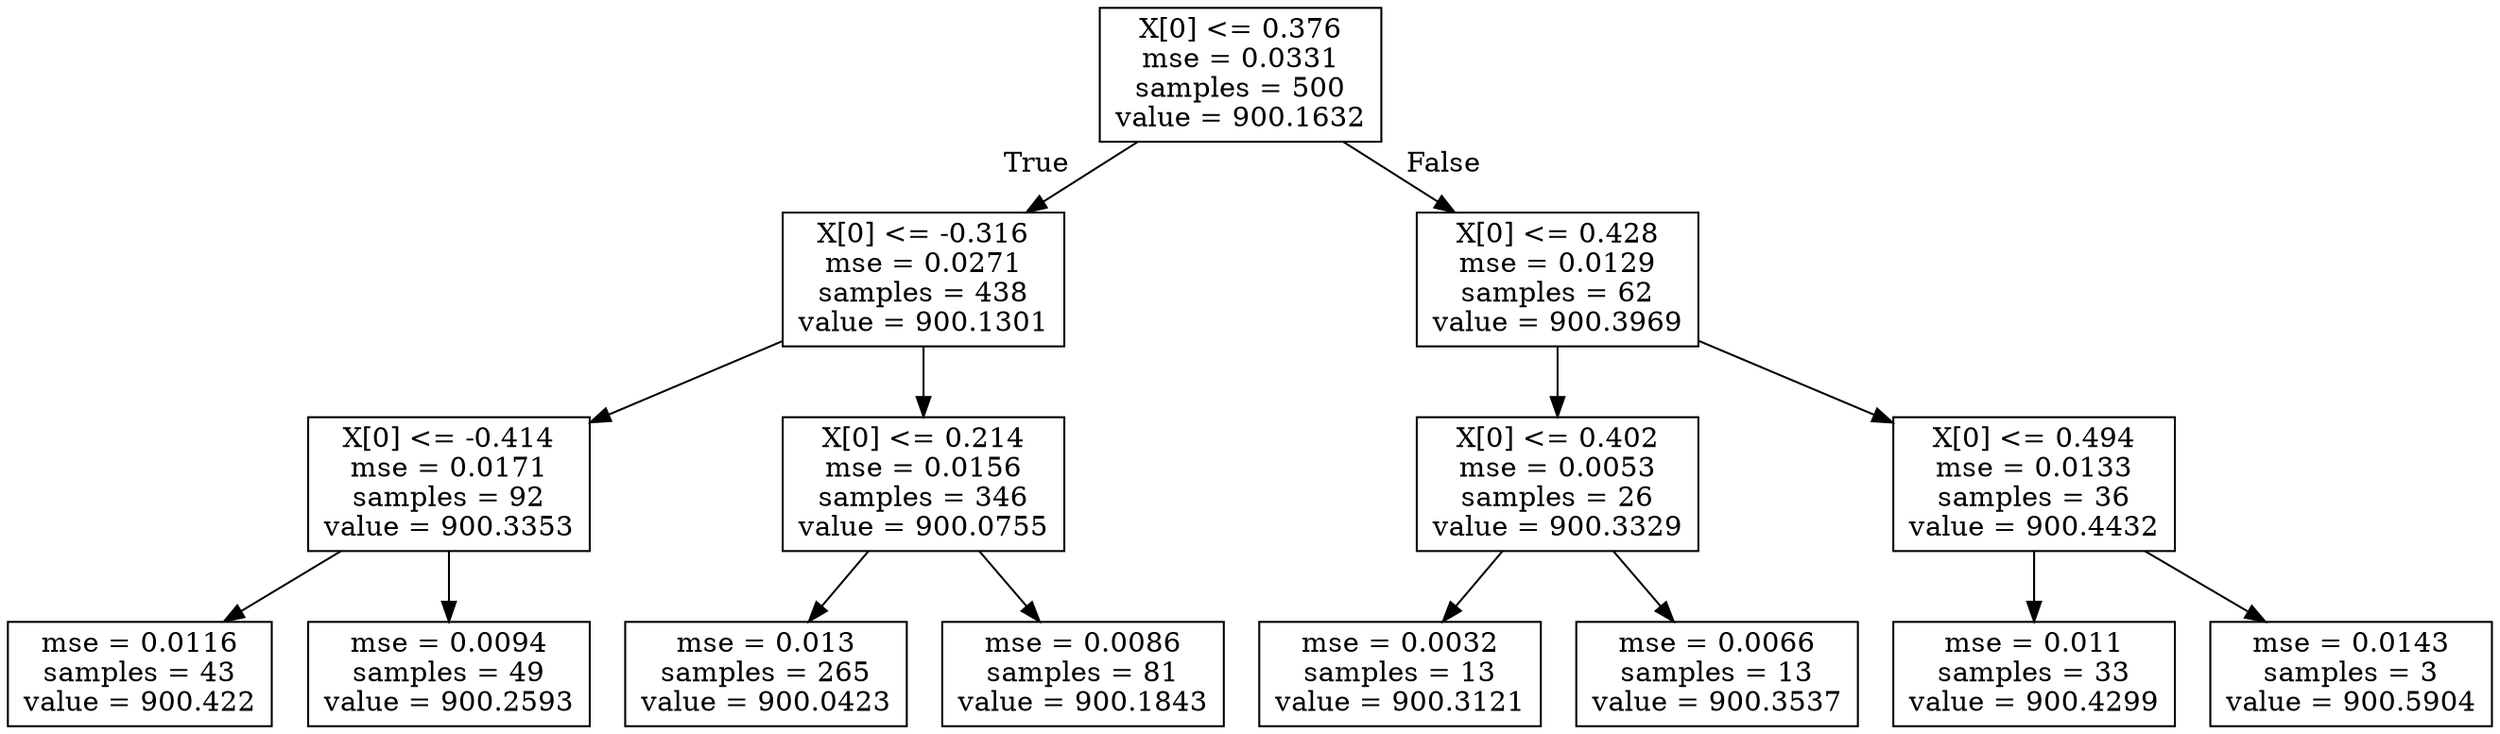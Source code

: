 digraph Tree {
node [shape=box] ;
0 [label="X[0] <= 0.376\nmse = 0.0331\nsamples = 500\nvalue = 900.1632"] ;
1 [label="X[0] <= -0.316\nmse = 0.0271\nsamples = 438\nvalue = 900.1301"] ;
0 -> 1 [labeldistance=2.5, labelangle=45, headlabel="True"] ;
2 [label="X[0] <= -0.414\nmse = 0.0171\nsamples = 92\nvalue = 900.3353"] ;
1 -> 2 ;
3 [label="mse = 0.0116\nsamples = 43\nvalue = 900.422"] ;
2 -> 3 ;
4 [label="mse = 0.0094\nsamples = 49\nvalue = 900.2593"] ;
2 -> 4 ;
5 [label="X[0] <= 0.214\nmse = 0.0156\nsamples = 346\nvalue = 900.0755"] ;
1 -> 5 ;
6 [label="mse = 0.013\nsamples = 265\nvalue = 900.0423"] ;
5 -> 6 ;
7 [label="mse = 0.0086\nsamples = 81\nvalue = 900.1843"] ;
5 -> 7 ;
8 [label="X[0] <= 0.428\nmse = 0.0129\nsamples = 62\nvalue = 900.3969"] ;
0 -> 8 [labeldistance=2.5, labelangle=-45, headlabel="False"] ;
9 [label="X[0] <= 0.402\nmse = 0.0053\nsamples = 26\nvalue = 900.3329"] ;
8 -> 9 ;
10 [label="mse = 0.0032\nsamples = 13\nvalue = 900.3121"] ;
9 -> 10 ;
11 [label="mse = 0.0066\nsamples = 13\nvalue = 900.3537"] ;
9 -> 11 ;
12 [label="X[0] <= 0.494\nmse = 0.0133\nsamples = 36\nvalue = 900.4432"] ;
8 -> 12 ;
13 [label="mse = 0.011\nsamples = 33\nvalue = 900.4299"] ;
12 -> 13 ;
14 [label="mse = 0.0143\nsamples = 3\nvalue = 900.5904"] ;
12 -> 14 ;
}